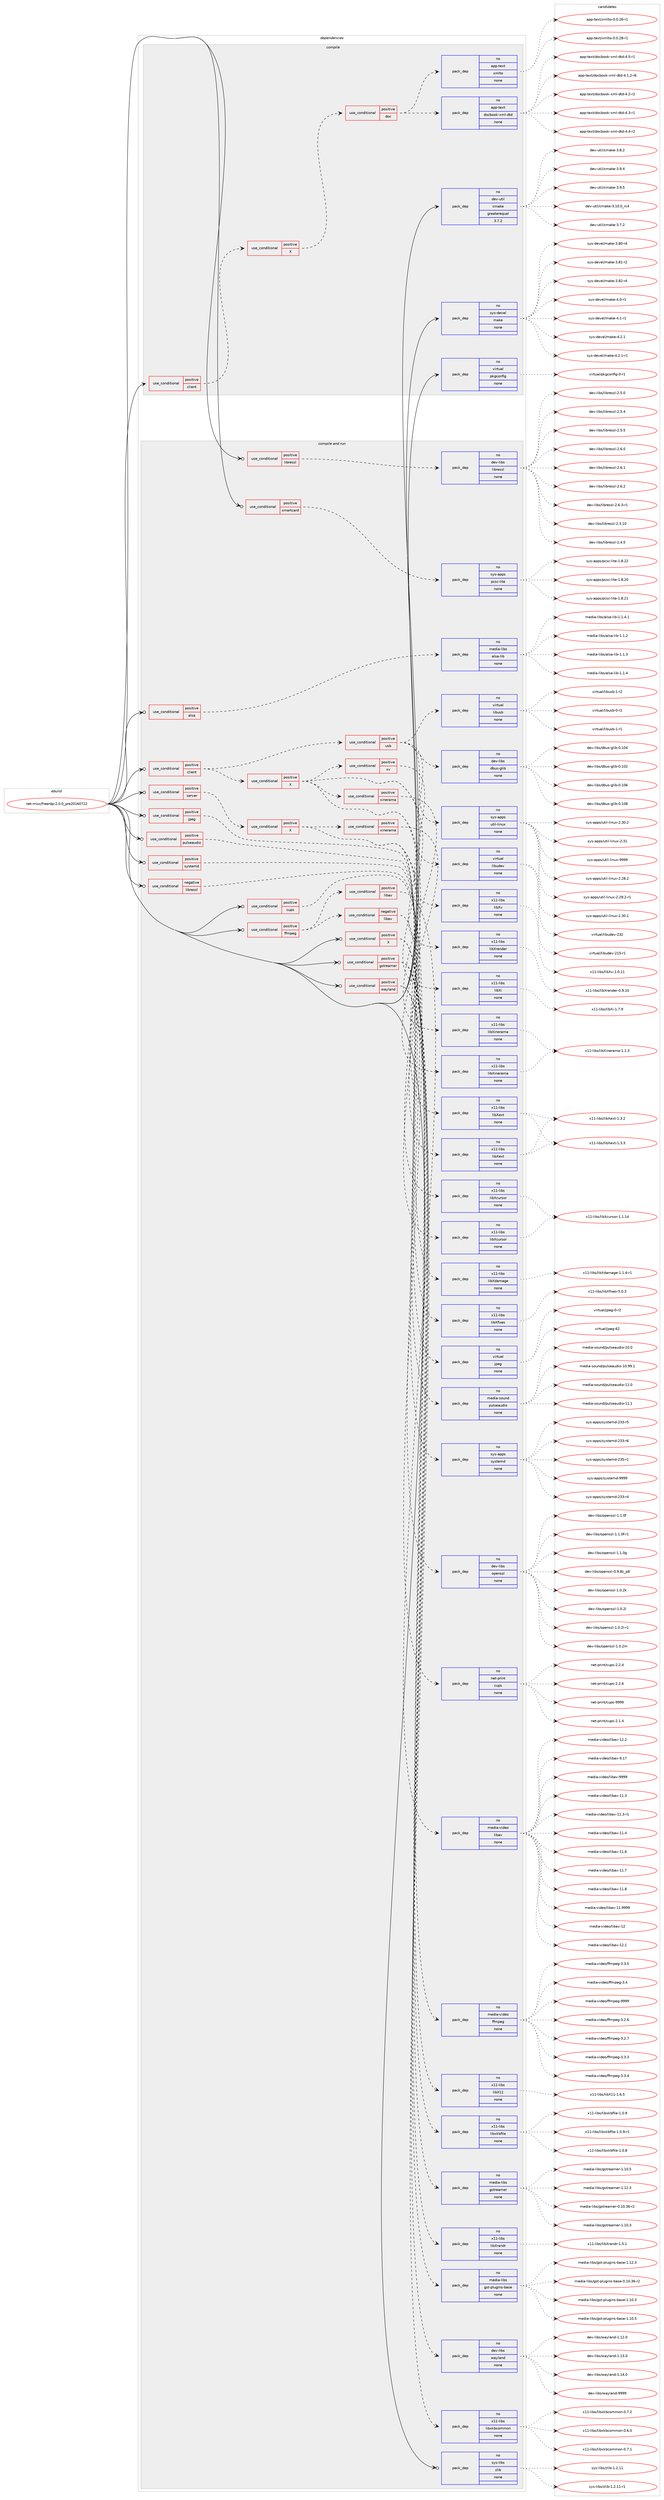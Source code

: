 digraph prolog {

# *************
# Graph options
# *************

newrank=true;
concentrate=true;
compound=true;
graph [rankdir=LR,fontname=Helvetica,fontsize=10,ranksep=1.5];#, ranksep=2.5, nodesep=0.2];
edge  [arrowhead=vee];
node  [fontname=Helvetica,fontsize=10];

# **********
# The ebuild
# **********

subgraph cluster_leftcol {
color=gray;
rank=same;
label=<<i>ebuild</i>>;
id [label="net-misc/freerdp-2.0.0_pre20160722", color=red, width=4, href="../net-misc/freerdp-2.0.0_pre20160722.svg"];
}

# ****************
# The dependencies
# ****************

subgraph cluster_midcol {
color=gray;
label=<<i>dependencies</i>>;
subgraph cluster_compile {
fillcolor="#eeeeee";
style=filled;
label=<<i>compile</i>>;
subgraph cond105372 {
dependency425301 [label=<<TABLE BORDER="0" CELLBORDER="1" CELLSPACING="0" CELLPADDING="4"><TR><TD ROWSPAN="3" CELLPADDING="10">use_conditional</TD></TR><TR><TD>positive</TD></TR><TR><TD>client</TD></TR></TABLE>>, shape=none, color=red];
subgraph cond105373 {
dependency425302 [label=<<TABLE BORDER="0" CELLBORDER="1" CELLSPACING="0" CELLPADDING="4"><TR><TD ROWSPAN="3" CELLPADDING="10">use_conditional</TD></TR><TR><TD>positive</TD></TR><TR><TD>X</TD></TR></TABLE>>, shape=none, color=red];
subgraph cond105374 {
dependency425303 [label=<<TABLE BORDER="0" CELLBORDER="1" CELLSPACING="0" CELLPADDING="4"><TR><TD ROWSPAN="3" CELLPADDING="10">use_conditional</TD></TR><TR><TD>positive</TD></TR><TR><TD>doc</TD></TR></TABLE>>, shape=none, color=red];
subgraph pack312736 {
dependency425304 [label=<<TABLE BORDER="0" CELLBORDER="1" CELLSPACING="0" CELLPADDING="4" WIDTH="220"><TR><TD ROWSPAN="6" CELLPADDING="30">pack_dep</TD></TR><TR><TD WIDTH="110">no</TD></TR><TR><TD>app-text</TD></TR><TR><TD>docbook-xml-dtd</TD></TR><TR><TD>none</TD></TR><TR><TD></TD></TR></TABLE>>, shape=none, color=blue];
}
dependency425303:e -> dependency425304:w [weight=20,style="dashed",arrowhead="vee"];
subgraph pack312737 {
dependency425305 [label=<<TABLE BORDER="0" CELLBORDER="1" CELLSPACING="0" CELLPADDING="4" WIDTH="220"><TR><TD ROWSPAN="6" CELLPADDING="30">pack_dep</TD></TR><TR><TD WIDTH="110">no</TD></TR><TR><TD>app-text</TD></TR><TR><TD>xmlto</TD></TR><TR><TD>none</TD></TR><TR><TD></TD></TR></TABLE>>, shape=none, color=blue];
}
dependency425303:e -> dependency425305:w [weight=20,style="dashed",arrowhead="vee"];
}
dependency425302:e -> dependency425303:w [weight=20,style="dashed",arrowhead="vee"];
}
dependency425301:e -> dependency425302:w [weight=20,style="dashed",arrowhead="vee"];
}
id:e -> dependency425301:w [weight=20,style="solid",arrowhead="vee"];
subgraph pack312738 {
dependency425306 [label=<<TABLE BORDER="0" CELLBORDER="1" CELLSPACING="0" CELLPADDING="4" WIDTH="220"><TR><TD ROWSPAN="6" CELLPADDING="30">pack_dep</TD></TR><TR><TD WIDTH="110">no</TD></TR><TR><TD>dev-util</TD></TR><TR><TD>cmake</TD></TR><TR><TD>greaterequal</TD></TR><TR><TD>3.7.2</TD></TR></TABLE>>, shape=none, color=blue];
}
id:e -> dependency425306:w [weight=20,style="solid",arrowhead="vee"];
subgraph pack312739 {
dependency425307 [label=<<TABLE BORDER="0" CELLBORDER="1" CELLSPACING="0" CELLPADDING="4" WIDTH="220"><TR><TD ROWSPAN="6" CELLPADDING="30">pack_dep</TD></TR><TR><TD WIDTH="110">no</TD></TR><TR><TD>sys-devel</TD></TR><TR><TD>make</TD></TR><TR><TD>none</TD></TR><TR><TD></TD></TR></TABLE>>, shape=none, color=blue];
}
id:e -> dependency425307:w [weight=20,style="solid",arrowhead="vee"];
subgraph pack312740 {
dependency425308 [label=<<TABLE BORDER="0" CELLBORDER="1" CELLSPACING="0" CELLPADDING="4" WIDTH="220"><TR><TD ROWSPAN="6" CELLPADDING="30">pack_dep</TD></TR><TR><TD WIDTH="110">no</TD></TR><TR><TD>virtual</TD></TR><TR><TD>pkgconfig</TD></TR><TR><TD>none</TD></TR><TR><TD></TD></TR></TABLE>>, shape=none, color=blue];
}
id:e -> dependency425308:w [weight=20,style="solid",arrowhead="vee"];
}
subgraph cluster_compileandrun {
fillcolor="#eeeeee";
style=filled;
label=<<i>compile and run</i>>;
subgraph cond105375 {
dependency425309 [label=<<TABLE BORDER="0" CELLBORDER="1" CELLSPACING="0" CELLPADDING="4"><TR><TD ROWSPAN="3" CELLPADDING="10">use_conditional</TD></TR><TR><TD>negative</TD></TR><TR><TD>libressl</TD></TR></TABLE>>, shape=none, color=red];
subgraph pack312741 {
dependency425310 [label=<<TABLE BORDER="0" CELLBORDER="1" CELLSPACING="0" CELLPADDING="4" WIDTH="220"><TR><TD ROWSPAN="6" CELLPADDING="30">pack_dep</TD></TR><TR><TD WIDTH="110">no</TD></TR><TR><TD>dev-libs</TD></TR><TR><TD>openssl</TD></TR><TR><TD>none</TD></TR><TR><TD></TD></TR></TABLE>>, shape=none, color=blue];
}
dependency425309:e -> dependency425310:w [weight=20,style="dashed",arrowhead="vee"];
}
id:e -> dependency425309:w [weight=20,style="solid",arrowhead="odotvee"];
subgraph cond105376 {
dependency425311 [label=<<TABLE BORDER="0" CELLBORDER="1" CELLSPACING="0" CELLPADDING="4"><TR><TD ROWSPAN="3" CELLPADDING="10">use_conditional</TD></TR><TR><TD>positive</TD></TR><TR><TD>X</TD></TR></TABLE>>, shape=none, color=red];
subgraph pack312742 {
dependency425312 [label=<<TABLE BORDER="0" CELLBORDER="1" CELLSPACING="0" CELLPADDING="4" WIDTH="220"><TR><TD ROWSPAN="6" CELLPADDING="30">pack_dep</TD></TR><TR><TD WIDTH="110">no</TD></TR><TR><TD>x11-libs</TD></TR><TR><TD>libX11</TD></TR><TR><TD>none</TD></TR><TR><TD></TD></TR></TABLE>>, shape=none, color=blue];
}
dependency425311:e -> dependency425312:w [weight=20,style="dashed",arrowhead="vee"];
subgraph pack312743 {
dependency425313 [label=<<TABLE BORDER="0" CELLBORDER="1" CELLSPACING="0" CELLPADDING="4" WIDTH="220"><TR><TD ROWSPAN="6" CELLPADDING="30">pack_dep</TD></TR><TR><TD WIDTH="110">no</TD></TR><TR><TD>x11-libs</TD></TR><TR><TD>libxkbfile</TD></TR><TR><TD>none</TD></TR><TR><TD></TD></TR></TABLE>>, shape=none, color=blue];
}
dependency425311:e -> dependency425313:w [weight=20,style="dashed",arrowhead="vee"];
}
id:e -> dependency425311:w [weight=20,style="solid",arrowhead="odotvee"];
subgraph cond105377 {
dependency425314 [label=<<TABLE BORDER="0" CELLBORDER="1" CELLSPACING="0" CELLPADDING="4"><TR><TD ROWSPAN="3" CELLPADDING="10">use_conditional</TD></TR><TR><TD>positive</TD></TR><TR><TD>alsa</TD></TR></TABLE>>, shape=none, color=red];
subgraph pack312744 {
dependency425315 [label=<<TABLE BORDER="0" CELLBORDER="1" CELLSPACING="0" CELLPADDING="4" WIDTH="220"><TR><TD ROWSPAN="6" CELLPADDING="30">pack_dep</TD></TR><TR><TD WIDTH="110">no</TD></TR><TR><TD>media-libs</TD></TR><TR><TD>alsa-lib</TD></TR><TR><TD>none</TD></TR><TR><TD></TD></TR></TABLE>>, shape=none, color=blue];
}
dependency425314:e -> dependency425315:w [weight=20,style="dashed",arrowhead="vee"];
}
id:e -> dependency425314:w [weight=20,style="solid",arrowhead="odotvee"];
subgraph cond105378 {
dependency425316 [label=<<TABLE BORDER="0" CELLBORDER="1" CELLSPACING="0" CELLPADDING="4"><TR><TD ROWSPAN="3" CELLPADDING="10">use_conditional</TD></TR><TR><TD>positive</TD></TR><TR><TD>client</TD></TR></TABLE>>, shape=none, color=red];
subgraph cond105379 {
dependency425317 [label=<<TABLE BORDER="0" CELLBORDER="1" CELLSPACING="0" CELLPADDING="4"><TR><TD ROWSPAN="3" CELLPADDING="10">use_conditional</TD></TR><TR><TD>positive</TD></TR><TR><TD>usb</TD></TR></TABLE>>, shape=none, color=red];
subgraph pack312745 {
dependency425318 [label=<<TABLE BORDER="0" CELLBORDER="1" CELLSPACING="0" CELLPADDING="4" WIDTH="220"><TR><TD ROWSPAN="6" CELLPADDING="30">pack_dep</TD></TR><TR><TD WIDTH="110">no</TD></TR><TR><TD>virtual</TD></TR><TR><TD>libudev</TD></TR><TR><TD>none</TD></TR><TR><TD></TD></TR></TABLE>>, shape=none, color=blue];
}
dependency425317:e -> dependency425318:w [weight=20,style="dashed",arrowhead="vee"];
subgraph pack312746 {
dependency425319 [label=<<TABLE BORDER="0" CELLBORDER="1" CELLSPACING="0" CELLPADDING="4" WIDTH="220"><TR><TD ROWSPAN="6" CELLPADDING="30">pack_dep</TD></TR><TR><TD WIDTH="110">no</TD></TR><TR><TD>sys-apps</TD></TR><TR><TD>util-linux</TD></TR><TR><TD>none</TD></TR><TR><TD></TD></TR></TABLE>>, shape=none, color=blue];
}
dependency425317:e -> dependency425319:w [weight=20,style="dashed",arrowhead="vee"];
subgraph pack312747 {
dependency425320 [label=<<TABLE BORDER="0" CELLBORDER="1" CELLSPACING="0" CELLPADDING="4" WIDTH="220"><TR><TD ROWSPAN="6" CELLPADDING="30">pack_dep</TD></TR><TR><TD WIDTH="110">no</TD></TR><TR><TD>dev-libs</TD></TR><TR><TD>dbus-glib</TD></TR><TR><TD>none</TD></TR><TR><TD></TD></TR></TABLE>>, shape=none, color=blue];
}
dependency425317:e -> dependency425320:w [weight=20,style="dashed",arrowhead="vee"];
subgraph pack312748 {
dependency425321 [label=<<TABLE BORDER="0" CELLBORDER="1" CELLSPACING="0" CELLPADDING="4" WIDTH="220"><TR><TD ROWSPAN="6" CELLPADDING="30">pack_dep</TD></TR><TR><TD WIDTH="110">no</TD></TR><TR><TD>virtual</TD></TR><TR><TD>libusb</TD></TR><TR><TD>none</TD></TR><TR><TD></TD></TR></TABLE>>, shape=none, color=blue];
}
dependency425317:e -> dependency425321:w [weight=20,style="dashed",arrowhead="vee"];
}
dependency425316:e -> dependency425317:w [weight=20,style="dashed",arrowhead="vee"];
subgraph cond105380 {
dependency425322 [label=<<TABLE BORDER="0" CELLBORDER="1" CELLSPACING="0" CELLPADDING="4"><TR><TD ROWSPAN="3" CELLPADDING="10">use_conditional</TD></TR><TR><TD>positive</TD></TR><TR><TD>X</TD></TR></TABLE>>, shape=none, color=red];
subgraph pack312749 {
dependency425323 [label=<<TABLE BORDER="0" CELLBORDER="1" CELLSPACING="0" CELLPADDING="4" WIDTH="220"><TR><TD ROWSPAN="6" CELLPADDING="30">pack_dep</TD></TR><TR><TD WIDTH="110">no</TD></TR><TR><TD>x11-libs</TD></TR><TR><TD>libXcursor</TD></TR><TR><TD>none</TD></TR><TR><TD></TD></TR></TABLE>>, shape=none, color=blue];
}
dependency425322:e -> dependency425323:w [weight=20,style="dashed",arrowhead="vee"];
subgraph pack312750 {
dependency425324 [label=<<TABLE BORDER="0" CELLBORDER="1" CELLSPACING="0" CELLPADDING="4" WIDTH="220"><TR><TD ROWSPAN="6" CELLPADDING="30">pack_dep</TD></TR><TR><TD WIDTH="110">no</TD></TR><TR><TD>x11-libs</TD></TR><TR><TD>libXext</TD></TR><TR><TD>none</TD></TR><TR><TD></TD></TR></TABLE>>, shape=none, color=blue];
}
dependency425322:e -> dependency425324:w [weight=20,style="dashed",arrowhead="vee"];
subgraph pack312751 {
dependency425325 [label=<<TABLE BORDER="0" CELLBORDER="1" CELLSPACING="0" CELLPADDING="4" WIDTH="220"><TR><TD ROWSPAN="6" CELLPADDING="30">pack_dep</TD></TR><TR><TD WIDTH="110">no</TD></TR><TR><TD>x11-libs</TD></TR><TR><TD>libXi</TD></TR><TR><TD>none</TD></TR><TR><TD></TD></TR></TABLE>>, shape=none, color=blue];
}
dependency425322:e -> dependency425325:w [weight=20,style="dashed",arrowhead="vee"];
subgraph pack312752 {
dependency425326 [label=<<TABLE BORDER="0" CELLBORDER="1" CELLSPACING="0" CELLPADDING="4" WIDTH="220"><TR><TD ROWSPAN="6" CELLPADDING="30">pack_dep</TD></TR><TR><TD WIDTH="110">no</TD></TR><TR><TD>x11-libs</TD></TR><TR><TD>libXrender</TD></TR><TR><TD>none</TD></TR><TR><TD></TD></TR></TABLE>>, shape=none, color=blue];
}
dependency425322:e -> dependency425326:w [weight=20,style="dashed",arrowhead="vee"];
subgraph cond105381 {
dependency425327 [label=<<TABLE BORDER="0" CELLBORDER="1" CELLSPACING="0" CELLPADDING="4"><TR><TD ROWSPAN="3" CELLPADDING="10">use_conditional</TD></TR><TR><TD>positive</TD></TR><TR><TD>xinerama</TD></TR></TABLE>>, shape=none, color=red];
subgraph pack312753 {
dependency425328 [label=<<TABLE BORDER="0" CELLBORDER="1" CELLSPACING="0" CELLPADDING="4" WIDTH="220"><TR><TD ROWSPAN="6" CELLPADDING="30">pack_dep</TD></TR><TR><TD WIDTH="110">no</TD></TR><TR><TD>x11-libs</TD></TR><TR><TD>libXinerama</TD></TR><TR><TD>none</TD></TR><TR><TD></TD></TR></TABLE>>, shape=none, color=blue];
}
dependency425327:e -> dependency425328:w [weight=20,style="dashed",arrowhead="vee"];
}
dependency425322:e -> dependency425327:w [weight=20,style="dashed",arrowhead="vee"];
subgraph cond105382 {
dependency425329 [label=<<TABLE BORDER="0" CELLBORDER="1" CELLSPACING="0" CELLPADDING="4"><TR><TD ROWSPAN="3" CELLPADDING="10">use_conditional</TD></TR><TR><TD>positive</TD></TR><TR><TD>xv</TD></TR></TABLE>>, shape=none, color=red];
subgraph pack312754 {
dependency425330 [label=<<TABLE BORDER="0" CELLBORDER="1" CELLSPACING="0" CELLPADDING="4" WIDTH="220"><TR><TD ROWSPAN="6" CELLPADDING="30">pack_dep</TD></TR><TR><TD WIDTH="110">no</TD></TR><TR><TD>x11-libs</TD></TR><TR><TD>libXv</TD></TR><TR><TD>none</TD></TR><TR><TD></TD></TR></TABLE>>, shape=none, color=blue];
}
dependency425329:e -> dependency425330:w [weight=20,style="dashed",arrowhead="vee"];
}
dependency425322:e -> dependency425329:w [weight=20,style="dashed",arrowhead="vee"];
}
dependency425316:e -> dependency425322:w [weight=20,style="dashed",arrowhead="vee"];
}
id:e -> dependency425316:w [weight=20,style="solid",arrowhead="odotvee"];
subgraph cond105383 {
dependency425331 [label=<<TABLE BORDER="0" CELLBORDER="1" CELLSPACING="0" CELLPADDING="4"><TR><TD ROWSPAN="3" CELLPADDING="10">use_conditional</TD></TR><TR><TD>positive</TD></TR><TR><TD>cups</TD></TR></TABLE>>, shape=none, color=red];
subgraph pack312755 {
dependency425332 [label=<<TABLE BORDER="0" CELLBORDER="1" CELLSPACING="0" CELLPADDING="4" WIDTH="220"><TR><TD ROWSPAN="6" CELLPADDING="30">pack_dep</TD></TR><TR><TD WIDTH="110">no</TD></TR><TR><TD>net-print</TD></TR><TR><TD>cups</TD></TR><TR><TD>none</TD></TR><TR><TD></TD></TR></TABLE>>, shape=none, color=blue];
}
dependency425331:e -> dependency425332:w [weight=20,style="dashed",arrowhead="vee"];
}
id:e -> dependency425331:w [weight=20,style="solid",arrowhead="odotvee"];
subgraph cond105384 {
dependency425333 [label=<<TABLE BORDER="0" CELLBORDER="1" CELLSPACING="0" CELLPADDING="4"><TR><TD ROWSPAN="3" CELLPADDING="10">use_conditional</TD></TR><TR><TD>positive</TD></TR><TR><TD>ffmpeg</TD></TR></TABLE>>, shape=none, color=red];
subgraph cond105385 {
dependency425334 [label=<<TABLE BORDER="0" CELLBORDER="1" CELLSPACING="0" CELLPADDING="4"><TR><TD ROWSPAN="3" CELLPADDING="10">use_conditional</TD></TR><TR><TD>positive</TD></TR><TR><TD>libav</TD></TR></TABLE>>, shape=none, color=red];
subgraph pack312756 {
dependency425335 [label=<<TABLE BORDER="0" CELLBORDER="1" CELLSPACING="0" CELLPADDING="4" WIDTH="220"><TR><TD ROWSPAN="6" CELLPADDING="30">pack_dep</TD></TR><TR><TD WIDTH="110">no</TD></TR><TR><TD>media-video</TD></TR><TR><TD>libav</TD></TR><TR><TD>none</TD></TR><TR><TD></TD></TR></TABLE>>, shape=none, color=blue];
}
dependency425334:e -> dependency425335:w [weight=20,style="dashed",arrowhead="vee"];
}
dependency425333:e -> dependency425334:w [weight=20,style="dashed",arrowhead="vee"];
subgraph cond105386 {
dependency425336 [label=<<TABLE BORDER="0" CELLBORDER="1" CELLSPACING="0" CELLPADDING="4"><TR><TD ROWSPAN="3" CELLPADDING="10">use_conditional</TD></TR><TR><TD>negative</TD></TR><TR><TD>libav</TD></TR></TABLE>>, shape=none, color=red];
subgraph pack312757 {
dependency425337 [label=<<TABLE BORDER="0" CELLBORDER="1" CELLSPACING="0" CELLPADDING="4" WIDTH="220"><TR><TD ROWSPAN="6" CELLPADDING="30">pack_dep</TD></TR><TR><TD WIDTH="110">no</TD></TR><TR><TD>media-video</TD></TR><TR><TD>ffmpeg</TD></TR><TR><TD>none</TD></TR><TR><TD></TD></TR></TABLE>>, shape=none, color=blue];
}
dependency425336:e -> dependency425337:w [weight=20,style="dashed",arrowhead="vee"];
}
dependency425333:e -> dependency425336:w [weight=20,style="dashed",arrowhead="vee"];
}
id:e -> dependency425333:w [weight=20,style="solid",arrowhead="odotvee"];
subgraph cond105387 {
dependency425338 [label=<<TABLE BORDER="0" CELLBORDER="1" CELLSPACING="0" CELLPADDING="4"><TR><TD ROWSPAN="3" CELLPADDING="10">use_conditional</TD></TR><TR><TD>positive</TD></TR><TR><TD>gstreamer</TD></TR></TABLE>>, shape=none, color=red];
subgraph pack312758 {
dependency425339 [label=<<TABLE BORDER="0" CELLBORDER="1" CELLSPACING="0" CELLPADDING="4" WIDTH="220"><TR><TD ROWSPAN="6" CELLPADDING="30">pack_dep</TD></TR><TR><TD WIDTH="110">no</TD></TR><TR><TD>media-libs</TD></TR><TR><TD>gstreamer</TD></TR><TR><TD>none</TD></TR><TR><TD></TD></TR></TABLE>>, shape=none, color=blue];
}
dependency425338:e -> dependency425339:w [weight=20,style="dashed",arrowhead="vee"];
subgraph pack312759 {
dependency425340 [label=<<TABLE BORDER="0" CELLBORDER="1" CELLSPACING="0" CELLPADDING="4" WIDTH="220"><TR><TD ROWSPAN="6" CELLPADDING="30">pack_dep</TD></TR><TR><TD WIDTH="110">no</TD></TR><TR><TD>media-libs</TD></TR><TR><TD>gst-plugins-base</TD></TR><TR><TD>none</TD></TR><TR><TD></TD></TR></TABLE>>, shape=none, color=blue];
}
dependency425338:e -> dependency425340:w [weight=20,style="dashed",arrowhead="vee"];
subgraph pack312760 {
dependency425341 [label=<<TABLE BORDER="0" CELLBORDER="1" CELLSPACING="0" CELLPADDING="4" WIDTH="220"><TR><TD ROWSPAN="6" CELLPADDING="30">pack_dep</TD></TR><TR><TD WIDTH="110">no</TD></TR><TR><TD>x11-libs</TD></TR><TR><TD>libXrandr</TD></TR><TR><TD>none</TD></TR><TR><TD></TD></TR></TABLE>>, shape=none, color=blue];
}
dependency425338:e -> dependency425341:w [weight=20,style="dashed",arrowhead="vee"];
}
id:e -> dependency425338:w [weight=20,style="solid",arrowhead="odotvee"];
subgraph cond105388 {
dependency425342 [label=<<TABLE BORDER="0" CELLBORDER="1" CELLSPACING="0" CELLPADDING="4"><TR><TD ROWSPAN="3" CELLPADDING="10">use_conditional</TD></TR><TR><TD>positive</TD></TR><TR><TD>jpeg</TD></TR></TABLE>>, shape=none, color=red];
subgraph pack312761 {
dependency425343 [label=<<TABLE BORDER="0" CELLBORDER="1" CELLSPACING="0" CELLPADDING="4" WIDTH="220"><TR><TD ROWSPAN="6" CELLPADDING="30">pack_dep</TD></TR><TR><TD WIDTH="110">no</TD></TR><TR><TD>virtual</TD></TR><TR><TD>jpeg</TD></TR><TR><TD>none</TD></TR><TR><TD></TD></TR></TABLE>>, shape=none, color=blue];
}
dependency425342:e -> dependency425343:w [weight=20,style="dashed",arrowhead="vee"];
}
id:e -> dependency425342:w [weight=20,style="solid",arrowhead="odotvee"];
subgraph cond105389 {
dependency425344 [label=<<TABLE BORDER="0" CELLBORDER="1" CELLSPACING="0" CELLPADDING="4"><TR><TD ROWSPAN="3" CELLPADDING="10">use_conditional</TD></TR><TR><TD>positive</TD></TR><TR><TD>libressl</TD></TR></TABLE>>, shape=none, color=red];
subgraph pack312762 {
dependency425345 [label=<<TABLE BORDER="0" CELLBORDER="1" CELLSPACING="0" CELLPADDING="4" WIDTH="220"><TR><TD ROWSPAN="6" CELLPADDING="30">pack_dep</TD></TR><TR><TD WIDTH="110">no</TD></TR><TR><TD>dev-libs</TD></TR><TR><TD>libressl</TD></TR><TR><TD>none</TD></TR><TR><TD></TD></TR></TABLE>>, shape=none, color=blue];
}
dependency425344:e -> dependency425345:w [weight=20,style="dashed",arrowhead="vee"];
}
id:e -> dependency425344:w [weight=20,style="solid",arrowhead="odotvee"];
subgraph cond105390 {
dependency425346 [label=<<TABLE BORDER="0" CELLBORDER="1" CELLSPACING="0" CELLPADDING="4"><TR><TD ROWSPAN="3" CELLPADDING="10">use_conditional</TD></TR><TR><TD>positive</TD></TR><TR><TD>pulseaudio</TD></TR></TABLE>>, shape=none, color=red];
subgraph pack312763 {
dependency425347 [label=<<TABLE BORDER="0" CELLBORDER="1" CELLSPACING="0" CELLPADDING="4" WIDTH="220"><TR><TD ROWSPAN="6" CELLPADDING="30">pack_dep</TD></TR><TR><TD WIDTH="110">no</TD></TR><TR><TD>media-sound</TD></TR><TR><TD>pulseaudio</TD></TR><TR><TD>none</TD></TR><TR><TD></TD></TR></TABLE>>, shape=none, color=blue];
}
dependency425346:e -> dependency425347:w [weight=20,style="dashed",arrowhead="vee"];
}
id:e -> dependency425346:w [weight=20,style="solid",arrowhead="odotvee"];
subgraph cond105391 {
dependency425348 [label=<<TABLE BORDER="0" CELLBORDER="1" CELLSPACING="0" CELLPADDING="4"><TR><TD ROWSPAN="3" CELLPADDING="10">use_conditional</TD></TR><TR><TD>positive</TD></TR><TR><TD>server</TD></TR></TABLE>>, shape=none, color=red];
subgraph cond105392 {
dependency425349 [label=<<TABLE BORDER="0" CELLBORDER="1" CELLSPACING="0" CELLPADDING="4"><TR><TD ROWSPAN="3" CELLPADDING="10">use_conditional</TD></TR><TR><TD>positive</TD></TR><TR><TD>X</TD></TR></TABLE>>, shape=none, color=red];
subgraph pack312764 {
dependency425350 [label=<<TABLE BORDER="0" CELLBORDER="1" CELLSPACING="0" CELLPADDING="4" WIDTH="220"><TR><TD ROWSPAN="6" CELLPADDING="30">pack_dep</TD></TR><TR><TD WIDTH="110">no</TD></TR><TR><TD>x11-libs</TD></TR><TR><TD>libXcursor</TD></TR><TR><TD>none</TD></TR><TR><TD></TD></TR></TABLE>>, shape=none, color=blue];
}
dependency425349:e -> dependency425350:w [weight=20,style="dashed",arrowhead="vee"];
subgraph pack312765 {
dependency425351 [label=<<TABLE BORDER="0" CELLBORDER="1" CELLSPACING="0" CELLPADDING="4" WIDTH="220"><TR><TD ROWSPAN="6" CELLPADDING="30">pack_dep</TD></TR><TR><TD WIDTH="110">no</TD></TR><TR><TD>x11-libs</TD></TR><TR><TD>libXdamage</TD></TR><TR><TD>none</TD></TR><TR><TD></TD></TR></TABLE>>, shape=none, color=blue];
}
dependency425349:e -> dependency425351:w [weight=20,style="dashed",arrowhead="vee"];
subgraph pack312766 {
dependency425352 [label=<<TABLE BORDER="0" CELLBORDER="1" CELLSPACING="0" CELLPADDING="4" WIDTH="220"><TR><TD ROWSPAN="6" CELLPADDING="30">pack_dep</TD></TR><TR><TD WIDTH="110">no</TD></TR><TR><TD>x11-libs</TD></TR><TR><TD>libXext</TD></TR><TR><TD>none</TD></TR><TR><TD></TD></TR></TABLE>>, shape=none, color=blue];
}
dependency425349:e -> dependency425352:w [weight=20,style="dashed",arrowhead="vee"];
subgraph pack312767 {
dependency425353 [label=<<TABLE BORDER="0" CELLBORDER="1" CELLSPACING="0" CELLPADDING="4" WIDTH="220"><TR><TD ROWSPAN="6" CELLPADDING="30">pack_dep</TD></TR><TR><TD WIDTH="110">no</TD></TR><TR><TD>x11-libs</TD></TR><TR><TD>libXfixes</TD></TR><TR><TD>none</TD></TR><TR><TD></TD></TR></TABLE>>, shape=none, color=blue];
}
dependency425349:e -> dependency425353:w [weight=20,style="dashed",arrowhead="vee"];
subgraph cond105393 {
dependency425354 [label=<<TABLE BORDER="0" CELLBORDER="1" CELLSPACING="0" CELLPADDING="4"><TR><TD ROWSPAN="3" CELLPADDING="10">use_conditional</TD></TR><TR><TD>positive</TD></TR><TR><TD>xinerama</TD></TR></TABLE>>, shape=none, color=red];
subgraph pack312768 {
dependency425355 [label=<<TABLE BORDER="0" CELLBORDER="1" CELLSPACING="0" CELLPADDING="4" WIDTH="220"><TR><TD ROWSPAN="6" CELLPADDING="30">pack_dep</TD></TR><TR><TD WIDTH="110">no</TD></TR><TR><TD>x11-libs</TD></TR><TR><TD>libXinerama</TD></TR><TR><TD>none</TD></TR><TR><TD></TD></TR></TABLE>>, shape=none, color=blue];
}
dependency425354:e -> dependency425355:w [weight=20,style="dashed",arrowhead="vee"];
}
dependency425349:e -> dependency425354:w [weight=20,style="dashed",arrowhead="vee"];
}
dependency425348:e -> dependency425349:w [weight=20,style="dashed",arrowhead="vee"];
}
id:e -> dependency425348:w [weight=20,style="solid",arrowhead="odotvee"];
subgraph cond105394 {
dependency425356 [label=<<TABLE BORDER="0" CELLBORDER="1" CELLSPACING="0" CELLPADDING="4"><TR><TD ROWSPAN="3" CELLPADDING="10">use_conditional</TD></TR><TR><TD>positive</TD></TR><TR><TD>smartcard</TD></TR></TABLE>>, shape=none, color=red];
subgraph pack312769 {
dependency425357 [label=<<TABLE BORDER="0" CELLBORDER="1" CELLSPACING="0" CELLPADDING="4" WIDTH="220"><TR><TD ROWSPAN="6" CELLPADDING="30">pack_dep</TD></TR><TR><TD WIDTH="110">no</TD></TR><TR><TD>sys-apps</TD></TR><TR><TD>pcsc-lite</TD></TR><TR><TD>none</TD></TR><TR><TD></TD></TR></TABLE>>, shape=none, color=blue];
}
dependency425356:e -> dependency425357:w [weight=20,style="dashed",arrowhead="vee"];
}
id:e -> dependency425356:w [weight=20,style="solid",arrowhead="odotvee"];
subgraph cond105395 {
dependency425358 [label=<<TABLE BORDER="0" CELLBORDER="1" CELLSPACING="0" CELLPADDING="4"><TR><TD ROWSPAN="3" CELLPADDING="10">use_conditional</TD></TR><TR><TD>positive</TD></TR><TR><TD>systemd</TD></TR></TABLE>>, shape=none, color=red];
subgraph pack312770 {
dependency425359 [label=<<TABLE BORDER="0" CELLBORDER="1" CELLSPACING="0" CELLPADDING="4" WIDTH="220"><TR><TD ROWSPAN="6" CELLPADDING="30">pack_dep</TD></TR><TR><TD WIDTH="110">no</TD></TR><TR><TD>sys-apps</TD></TR><TR><TD>systemd</TD></TR><TR><TD>none</TD></TR><TR><TD></TD></TR></TABLE>>, shape=none, color=blue];
}
dependency425358:e -> dependency425359:w [weight=20,style="dashed",arrowhead="vee"];
}
id:e -> dependency425358:w [weight=20,style="solid",arrowhead="odotvee"];
subgraph cond105396 {
dependency425360 [label=<<TABLE BORDER="0" CELLBORDER="1" CELLSPACING="0" CELLPADDING="4"><TR><TD ROWSPAN="3" CELLPADDING="10">use_conditional</TD></TR><TR><TD>positive</TD></TR><TR><TD>wayland</TD></TR></TABLE>>, shape=none, color=red];
subgraph pack312771 {
dependency425361 [label=<<TABLE BORDER="0" CELLBORDER="1" CELLSPACING="0" CELLPADDING="4" WIDTH="220"><TR><TD ROWSPAN="6" CELLPADDING="30">pack_dep</TD></TR><TR><TD WIDTH="110">no</TD></TR><TR><TD>dev-libs</TD></TR><TR><TD>wayland</TD></TR><TR><TD>none</TD></TR><TR><TD></TD></TR></TABLE>>, shape=none, color=blue];
}
dependency425360:e -> dependency425361:w [weight=20,style="dashed",arrowhead="vee"];
subgraph pack312772 {
dependency425362 [label=<<TABLE BORDER="0" CELLBORDER="1" CELLSPACING="0" CELLPADDING="4" WIDTH="220"><TR><TD ROWSPAN="6" CELLPADDING="30">pack_dep</TD></TR><TR><TD WIDTH="110">no</TD></TR><TR><TD>x11-libs</TD></TR><TR><TD>libxkbcommon</TD></TR><TR><TD>none</TD></TR><TR><TD></TD></TR></TABLE>>, shape=none, color=blue];
}
dependency425360:e -> dependency425362:w [weight=20,style="dashed",arrowhead="vee"];
}
id:e -> dependency425360:w [weight=20,style="solid",arrowhead="odotvee"];
subgraph pack312773 {
dependency425363 [label=<<TABLE BORDER="0" CELLBORDER="1" CELLSPACING="0" CELLPADDING="4" WIDTH="220"><TR><TD ROWSPAN="6" CELLPADDING="30">pack_dep</TD></TR><TR><TD WIDTH="110">no</TD></TR><TR><TD>sys-libs</TD></TR><TR><TD>zlib</TD></TR><TR><TD>none</TD></TR><TR><TD></TD></TR></TABLE>>, shape=none, color=blue];
}
id:e -> dependency425363:w [weight=20,style="solid",arrowhead="odotvee"];
}
subgraph cluster_run {
fillcolor="#eeeeee";
style=filled;
label=<<i>run</i>>;
}
}

# **************
# The candidates
# **************

subgraph cluster_choices {
rank=same;
color=gray;
label=<<i>candidates</i>>;

subgraph choice312736 {
color=black;
nodesep=1;
choice971121124511610112011647100111999811111110745120109108451001161004552464946504511454 [label="app-text/docbook-xml-dtd-4.1.2-r6", color=red, width=4,href="../app-text/docbook-xml-dtd-4.1.2-r6.svg"];
choice97112112451161011201164710011199981111111074512010910845100116100455246504511450 [label="app-text/docbook-xml-dtd-4.2-r2", color=red, width=4,href="../app-text/docbook-xml-dtd-4.2-r2.svg"];
choice97112112451161011201164710011199981111111074512010910845100116100455246514511449 [label="app-text/docbook-xml-dtd-4.3-r1", color=red, width=4,href="../app-text/docbook-xml-dtd-4.3-r1.svg"];
choice97112112451161011201164710011199981111111074512010910845100116100455246524511450 [label="app-text/docbook-xml-dtd-4.4-r2", color=red, width=4,href="../app-text/docbook-xml-dtd-4.4-r2.svg"];
choice97112112451161011201164710011199981111111074512010910845100116100455246534511449 [label="app-text/docbook-xml-dtd-4.5-r1", color=red, width=4,href="../app-text/docbook-xml-dtd-4.5-r1.svg"];
dependency425304:e -> choice971121124511610112011647100111999811111110745120109108451001161004552464946504511454:w [style=dotted,weight="100"];
dependency425304:e -> choice97112112451161011201164710011199981111111074512010910845100116100455246504511450:w [style=dotted,weight="100"];
dependency425304:e -> choice97112112451161011201164710011199981111111074512010910845100116100455246514511449:w [style=dotted,weight="100"];
dependency425304:e -> choice97112112451161011201164710011199981111111074512010910845100116100455246524511450:w [style=dotted,weight="100"];
dependency425304:e -> choice97112112451161011201164710011199981111111074512010910845100116100455246534511449:w [style=dotted,weight="100"];
}
subgraph choice312737 {
color=black;
nodesep=1;
choice971121124511610112011647120109108116111454846484650544511449 [label="app-text/xmlto-0.0.26-r1", color=red, width=4,href="../app-text/xmlto-0.0.26-r1.svg"];
choice971121124511610112011647120109108116111454846484650564511449 [label="app-text/xmlto-0.0.28-r1", color=red, width=4,href="../app-text/xmlto-0.0.28-r1.svg"];
dependency425305:e -> choice971121124511610112011647120109108116111454846484650544511449:w [style=dotted,weight="100"];
dependency425305:e -> choice971121124511610112011647120109108116111454846484650564511449:w [style=dotted,weight="100"];
}
subgraph choice312738 {
color=black;
nodesep=1;
choice1001011184511711610510847991099710710145514649484648951149952 [label="dev-util/cmake-3.10.0_rc4", color=red, width=4,href="../dev-util/cmake-3.10.0_rc4.svg"];
choice10010111845117116105108479910997107101455146554650 [label="dev-util/cmake-3.7.2", color=red, width=4,href="../dev-util/cmake-3.7.2.svg"];
choice10010111845117116105108479910997107101455146564650 [label="dev-util/cmake-3.8.2", color=red, width=4,href="../dev-util/cmake-3.8.2.svg"];
choice10010111845117116105108479910997107101455146574652 [label="dev-util/cmake-3.9.4", color=red, width=4,href="../dev-util/cmake-3.9.4.svg"];
choice10010111845117116105108479910997107101455146574653 [label="dev-util/cmake-3.9.5", color=red, width=4,href="../dev-util/cmake-3.9.5.svg"];
dependency425306:e -> choice1001011184511711610510847991099710710145514649484648951149952:w [style=dotted,weight="100"];
dependency425306:e -> choice10010111845117116105108479910997107101455146554650:w [style=dotted,weight="100"];
dependency425306:e -> choice10010111845117116105108479910997107101455146564650:w [style=dotted,weight="100"];
dependency425306:e -> choice10010111845117116105108479910997107101455146574652:w [style=dotted,weight="100"];
dependency425306:e -> choice10010111845117116105108479910997107101455146574653:w [style=dotted,weight="100"];
}
subgraph choice312739 {
color=black;
nodesep=1;
choice11512111545100101118101108471099710710145514656484511452 [label="sys-devel/make-3.80-r4", color=red, width=4,href="../sys-devel/make-3.80-r4.svg"];
choice11512111545100101118101108471099710710145514656494511450 [label="sys-devel/make-3.81-r2", color=red, width=4,href="../sys-devel/make-3.81-r2.svg"];
choice11512111545100101118101108471099710710145514656504511452 [label="sys-devel/make-3.82-r4", color=red, width=4,href="../sys-devel/make-3.82-r4.svg"];
choice115121115451001011181011084710997107101455246484511449 [label="sys-devel/make-4.0-r1", color=red, width=4,href="../sys-devel/make-4.0-r1.svg"];
choice115121115451001011181011084710997107101455246494511449 [label="sys-devel/make-4.1-r1", color=red, width=4,href="../sys-devel/make-4.1-r1.svg"];
choice115121115451001011181011084710997107101455246504649 [label="sys-devel/make-4.2.1", color=red, width=4,href="../sys-devel/make-4.2.1.svg"];
choice1151211154510010111810110847109971071014552465046494511449 [label="sys-devel/make-4.2.1-r1", color=red, width=4,href="../sys-devel/make-4.2.1-r1.svg"];
dependency425307:e -> choice11512111545100101118101108471099710710145514656484511452:w [style=dotted,weight="100"];
dependency425307:e -> choice11512111545100101118101108471099710710145514656494511450:w [style=dotted,weight="100"];
dependency425307:e -> choice11512111545100101118101108471099710710145514656504511452:w [style=dotted,weight="100"];
dependency425307:e -> choice115121115451001011181011084710997107101455246484511449:w [style=dotted,weight="100"];
dependency425307:e -> choice115121115451001011181011084710997107101455246494511449:w [style=dotted,weight="100"];
dependency425307:e -> choice115121115451001011181011084710997107101455246504649:w [style=dotted,weight="100"];
dependency425307:e -> choice1151211154510010111810110847109971071014552465046494511449:w [style=dotted,weight="100"];
}
subgraph choice312740 {
color=black;
nodesep=1;
choice11810511411611797108471121071039911111010210510345484511449 [label="virtual/pkgconfig-0-r1", color=red, width=4,href="../virtual/pkgconfig-0-r1.svg"];
dependency425308:e -> choice11810511411611797108471121071039911111010210510345484511449:w [style=dotted,weight="100"];
}
subgraph choice312741 {
color=black;
nodesep=1;
choice1001011184510810598115471111121011101151151084548465746561229511256 [label="dev-libs/openssl-0.9.8z_p8", color=red, width=4,href="../dev-libs/openssl-0.9.8z_p8.svg"];
choice100101118451081059811547111112101110115115108454946484650107 [label="dev-libs/openssl-1.0.2k", color=red, width=4,href="../dev-libs/openssl-1.0.2k.svg"];
choice100101118451081059811547111112101110115115108454946484650108 [label="dev-libs/openssl-1.0.2l", color=red, width=4,href="../dev-libs/openssl-1.0.2l.svg"];
choice1001011184510810598115471111121011101151151084549464846501084511449 [label="dev-libs/openssl-1.0.2l-r1", color=red, width=4,href="../dev-libs/openssl-1.0.2l-r1.svg"];
choice100101118451081059811547111112101110115115108454946484650109 [label="dev-libs/openssl-1.0.2m", color=red, width=4,href="../dev-libs/openssl-1.0.2m.svg"];
choice100101118451081059811547111112101110115115108454946494648102 [label="dev-libs/openssl-1.1.0f", color=red, width=4,href="../dev-libs/openssl-1.1.0f.svg"];
choice1001011184510810598115471111121011101151151084549464946481024511449 [label="dev-libs/openssl-1.1.0f-r1", color=red, width=4,href="../dev-libs/openssl-1.1.0f-r1.svg"];
choice100101118451081059811547111112101110115115108454946494648103 [label="dev-libs/openssl-1.1.0g", color=red, width=4,href="../dev-libs/openssl-1.1.0g.svg"];
dependency425310:e -> choice1001011184510810598115471111121011101151151084548465746561229511256:w [style=dotted,weight="100"];
dependency425310:e -> choice100101118451081059811547111112101110115115108454946484650107:w [style=dotted,weight="100"];
dependency425310:e -> choice100101118451081059811547111112101110115115108454946484650108:w [style=dotted,weight="100"];
dependency425310:e -> choice1001011184510810598115471111121011101151151084549464846501084511449:w [style=dotted,weight="100"];
dependency425310:e -> choice100101118451081059811547111112101110115115108454946484650109:w [style=dotted,weight="100"];
dependency425310:e -> choice100101118451081059811547111112101110115115108454946494648102:w [style=dotted,weight="100"];
dependency425310:e -> choice1001011184510810598115471111121011101151151084549464946481024511449:w [style=dotted,weight="100"];
dependency425310:e -> choice100101118451081059811547111112101110115115108454946494648103:w [style=dotted,weight="100"];
}
subgraph choice312742 {
color=black;
nodesep=1;
choice120494945108105981154710810598884949454946544653 [label="x11-libs/libX11-1.6.5", color=red, width=4,href="../x11-libs/libX11-1.6.5.svg"];
dependency425312:e -> choice120494945108105981154710810598884949454946544653:w [style=dotted,weight="100"];
}
subgraph choice312743 {
color=black;
nodesep=1;
choice12049494510810598115471081059812010798102105108101454946484656 [label="x11-libs/libxkbfile-1.0.8", color=red, width=4,href="../x11-libs/libxkbfile-1.0.8.svg"];
choice12049494510810598115471081059812010798102105108101454946484657 [label="x11-libs/libxkbfile-1.0.9", color=red, width=4,href="../x11-libs/libxkbfile-1.0.9.svg"];
choice120494945108105981154710810598120107981021051081014549464846574511449 [label="x11-libs/libxkbfile-1.0.9-r1", color=red, width=4,href="../x11-libs/libxkbfile-1.0.9-r1.svg"];
dependency425313:e -> choice12049494510810598115471081059812010798102105108101454946484656:w [style=dotted,weight="100"];
dependency425313:e -> choice12049494510810598115471081059812010798102105108101454946484657:w [style=dotted,weight="100"];
dependency425313:e -> choice120494945108105981154710810598120107981021051081014549464846574511449:w [style=dotted,weight="100"];
}
subgraph choice312744 {
color=black;
nodesep=1;
choice1091011001059745108105981154797108115974510810598454946494650 [label="media-libs/alsa-lib-1.1.2", color=red, width=4,href="../media-libs/alsa-lib-1.1.2.svg"];
choice1091011001059745108105981154797108115974510810598454946494651 [label="media-libs/alsa-lib-1.1.3", color=red, width=4,href="../media-libs/alsa-lib-1.1.3.svg"];
choice1091011001059745108105981154797108115974510810598454946494652 [label="media-libs/alsa-lib-1.1.4", color=red, width=4,href="../media-libs/alsa-lib-1.1.4.svg"];
choice10910110010597451081059811547971081159745108105984549464946524649 [label="media-libs/alsa-lib-1.1.4.1", color=red, width=4,href="../media-libs/alsa-lib-1.1.4.1.svg"];
dependency425315:e -> choice1091011001059745108105981154797108115974510810598454946494650:w [style=dotted,weight="100"];
dependency425315:e -> choice1091011001059745108105981154797108115974510810598454946494651:w [style=dotted,weight="100"];
dependency425315:e -> choice1091011001059745108105981154797108115974510810598454946494652:w [style=dotted,weight="100"];
dependency425315:e -> choice10910110010597451081059811547971081159745108105984549464946524649:w [style=dotted,weight="100"];
}
subgraph choice312745 {
color=black;
nodesep=1;
choice118105114116117971084710810598117100101118455049534511449 [label="virtual/libudev-215-r1", color=red, width=4,href="../virtual/libudev-215-r1.svg"];
choice11810511411611797108471081059811710010111845505150 [label="virtual/libudev-232", color=red, width=4,href="../virtual/libudev-232.svg"];
dependency425318:e -> choice118105114116117971084710810598117100101118455049534511449:w [style=dotted,weight="100"];
dependency425318:e -> choice11810511411611797108471081059811710010111845505150:w [style=dotted,weight="100"];
}
subgraph choice312746 {
color=black;
nodesep=1;
choice1151211154597112112115471171161051084510810511011712045504650564650 [label="sys-apps/util-linux-2.28.2", color=red, width=4,href="../sys-apps/util-linux-2.28.2.svg"];
choice11512111545971121121154711711610510845108105110117120455046505746504511449 [label="sys-apps/util-linux-2.29.2-r1", color=red, width=4,href="../sys-apps/util-linux-2.29.2-r1.svg"];
choice1151211154597112112115471171161051084510810511011712045504651484649 [label="sys-apps/util-linux-2.30.1", color=red, width=4,href="../sys-apps/util-linux-2.30.1.svg"];
choice1151211154597112112115471171161051084510810511011712045504651484650 [label="sys-apps/util-linux-2.30.2", color=red, width=4,href="../sys-apps/util-linux-2.30.2.svg"];
choice115121115459711211211547117116105108451081051101171204550465149 [label="sys-apps/util-linux-2.31", color=red, width=4,href="../sys-apps/util-linux-2.31.svg"];
choice115121115459711211211547117116105108451081051101171204557575757 [label="sys-apps/util-linux-9999", color=red, width=4,href="../sys-apps/util-linux-9999.svg"];
dependency425319:e -> choice1151211154597112112115471171161051084510810511011712045504650564650:w [style=dotted,weight="100"];
dependency425319:e -> choice11512111545971121121154711711610510845108105110117120455046505746504511449:w [style=dotted,weight="100"];
dependency425319:e -> choice1151211154597112112115471171161051084510810511011712045504651484649:w [style=dotted,weight="100"];
dependency425319:e -> choice1151211154597112112115471171161051084510810511011712045504651484650:w [style=dotted,weight="100"];
dependency425319:e -> choice115121115459711211211547117116105108451081051101171204550465149:w [style=dotted,weight="100"];
dependency425319:e -> choice115121115459711211211547117116105108451081051101171204557575757:w [style=dotted,weight="100"];
}
subgraph choice312747 {
color=black;
nodesep=1;
choice100101118451081059811547100981171154510310810598454846494850 [label="dev-libs/dbus-glib-0.102", color=red, width=4,href="../dev-libs/dbus-glib-0.102.svg"];
choice100101118451081059811547100981171154510310810598454846494852 [label="dev-libs/dbus-glib-0.104", color=red, width=4,href="../dev-libs/dbus-glib-0.104.svg"];
choice100101118451081059811547100981171154510310810598454846494854 [label="dev-libs/dbus-glib-0.106", color=red, width=4,href="../dev-libs/dbus-glib-0.106.svg"];
choice100101118451081059811547100981171154510310810598454846494856 [label="dev-libs/dbus-glib-0.108", color=red, width=4,href="../dev-libs/dbus-glib-0.108.svg"];
dependency425320:e -> choice100101118451081059811547100981171154510310810598454846494850:w [style=dotted,weight="100"];
dependency425320:e -> choice100101118451081059811547100981171154510310810598454846494852:w [style=dotted,weight="100"];
dependency425320:e -> choice100101118451081059811547100981171154510310810598454846494854:w [style=dotted,weight="100"];
dependency425320:e -> choice100101118451081059811547100981171154510310810598454846494856:w [style=dotted,weight="100"];
}
subgraph choice312748 {
color=black;
nodesep=1;
choice1181051141161179710847108105981171159845484511450 [label="virtual/libusb-0-r2", color=red, width=4,href="../virtual/libusb-0-r2.svg"];
choice1181051141161179710847108105981171159845494511449 [label="virtual/libusb-1-r1", color=red, width=4,href="../virtual/libusb-1-r1.svg"];
choice1181051141161179710847108105981171159845494511450 [label="virtual/libusb-1-r2", color=red, width=4,href="../virtual/libusb-1-r2.svg"];
dependency425321:e -> choice1181051141161179710847108105981171159845484511450:w [style=dotted,weight="100"];
dependency425321:e -> choice1181051141161179710847108105981171159845494511449:w [style=dotted,weight="100"];
dependency425321:e -> choice1181051141161179710847108105981171159845494511450:w [style=dotted,weight="100"];
}
subgraph choice312749 {
color=black;
nodesep=1;
choice120494945108105981154710810598889911711411511111445494649464952 [label="x11-libs/libXcursor-1.1.14", color=red, width=4,href="../x11-libs/libXcursor-1.1.14.svg"];
dependency425323:e -> choice120494945108105981154710810598889911711411511111445494649464952:w [style=dotted,weight="100"];
}
subgraph choice312750 {
color=black;
nodesep=1;
choice12049494510810598115471081059888101120116454946514650 [label="x11-libs/libXext-1.3.2", color=red, width=4,href="../x11-libs/libXext-1.3.2.svg"];
choice12049494510810598115471081059888101120116454946514651 [label="x11-libs/libXext-1.3.3", color=red, width=4,href="../x11-libs/libXext-1.3.3.svg"];
dependency425324:e -> choice12049494510810598115471081059888101120116454946514650:w [style=dotted,weight="100"];
dependency425324:e -> choice12049494510810598115471081059888101120116454946514651:w [style=dotted,weight="100"];
}
subgraph choice312751 {
color=black;
nodesep=1;
choice12049494510810598115471081059888105454946554657 [label="x11-libs/libXi-1.7.9", color=red, width=4,href="../x11-libs/libXi-1.7.9.svg"];
dependency425325:e -> choice12049494510810598115471081059888105454946554657:w [style=dotted,weight="100"];
}
subgraph choice312752 {
color=black;
nodesep=1;
choice1204949451081059811547108105988811410111010010111445484657464948 [label="x11-libs/libXrender-0.9.10", color=red, width=4,href="../x11-libs/libXrender-0.9.10.svg"];
dependency425326:e -> choice1204949451081059811547108105988811410111010010111445484657464948:w [style=dotted,weight="100"];
}
subgraph choice312753 {
color=black;
nodesep=1;
choice120494945108105981154710810598881051101011149710997454946494651 [label="x11-libs/libXinerama-1.1.3", color=red, width=4,href="../x11-libs/libXinerama-1.1.3.svg"];
dependency425328:e -> choice120494945108105981154710810598881051101011149710997454946494651:w [style=dotted,weight="100"];
}
subgraph choice312754 {
color=black;
nodesep=1;
choice1204949451081059811547108105988811845494648464949 [label="x11-libs/libXv-1.0.11", color=red, width=4,href="../x11-libs/libXv-1.0.11.svg"];
dependency425330:e -> choice1204949451081059811547108105988811845494648464949:w [style=dotted,weight="100"];
}
subgraph choice312755 {
color=black;
nodesep=1;
choice110101116451121141051101164799117112115455046494652 [label="net-print/cups-2.1.4", color=red, width=4,href="../net-print/cups-2.1.4.svg"];
choice110101116451121141051101164799117112115455046504652 [label="net-print/cups-2.2.4", color=red, width=4,href="../net-print/cups-2.2.4.svg"];
choice110101116451121141051101164799117112115455046504654 [label="net-print/cups-2.2.6", color=red, width=4,href="../net-print/cups-2.2.6.svg"];
choice1101011164511211410511011647991171121154557575757 [label="net-print/cups-9999", color=red, width=4,href="../net-print/cups-9999.svg"];
dependency425332:e -> choice110101116451121141051101164799117112115455046494652:w [style=dotted,weight="100"];
dependency425332:e -> choice110101116451121141051101164799117112115455046504652:w [style=dotted,weight="100"];
dependency425332:e -> choice110101116451121141051101164799117112115455046504654:w [style=dotted,weight="100"];
dependency425332:e -> choice1101011164511211410511011647991171121154557575757:w [style=dotted,weight="100"];
}
subgraph choice312756 {
color=black;
nodesep=1;
choice10910110010597451181051001011114710810598971184549494651 [label="media-video/libav-11.3", color=red, width=4,href="../media-video/libav-11.3.svg"];
choice109101100105974511810510010111147108105989711845494946514511449 [label="media-video/libav-11.3-r1", color=red, width=4,href="../media-video/libav-11.3-r1.svg"];
choice10910110010597451181051001011114710810598971184549494652 [label="media-video/libav-11.4", color=red, width=4,href="../media-video/libav-11.4.svg"];
choice10910110010597451181051001011114710810598971184549494654 [label="media-video/libav-11.6", color=red, width=4,href="../media-video/libav-11.6.svg"];
choice10910110010597451181051001011114710810598971184549494655 [label="media-video/libav-11.7", color=red, width=4,href="../media-video/libav-11.7.svg"];
choice10910110010597451181051001011114710810598971184549494656 [label="media-video/libav-11.8", color=red, width=4,href="../media-video/libav-11.8.svg"];
choice10910110010597451181051001011114710810598971184549494657575757 [label="media-video/libav-11.9999", color=red, width=4,href="../media-video/libav-11.9999.svg"];
choice1091011001059745118105100101111471081059897118454950 [label="media-video/libav-12", color=red, width=4,href="../media-video/libav-12.svg"];
choice10910110010597451181051001011114710810598971184549504649 [label="media-video/libav-12.1", color=red, width=4,href="../media-video/libav-12.1.svg"];
choice10910110010597451181051001011114710810598971184549504650 [label="media-video/libav-12.2", color=red, width=4,href="../media-video/libav-12.2.svg"];
choice10910110010597451181051001011114710810598971184557464955 [label="media-video/libav-9.17", color=red, width=4,href="../media-video/libav-9.17.svg"];
choice10910110010597451181051001011114710810598971184557575757 [label="media-video/libav-9999", color=red, width=4,href="../media-video/libav-9999.svg"];
dependency425335:e -> choice10910110010597451181051001011114710810598971184549494651:w [style=dotted,weight="100"];
dependency425335:e -> choice109101100105974511810510010111147108105989711845494946514511449:w [style=dotted,weight="100"];
dependency425335:e -> choice10910110010597451181051001011114710810598971184549494652:w [style=dotted,weight="100"];
dependency425335:e -> choice10910110010597451181051001011114710810598971184549494654:w [style=dotted,weight="100"];
dependency425335:e -> choice10910110010597451181051001011114710810598971184549494655:w [style=dotted,weight="100"];
dependency425335:e -> choice10910110010597451181051001011114710810598971184549494656:w [style=dotted,weight="100"];
dependency425335:e -> choice10910110010597451181051001011114710810598971184549494657575757:w [style=dotted,weight="100"];
dependency425335:e -> choice1091011001059745118105100101111471081059897118454950:w [style=dotted,weight="100"];
dependency425335:e -> choice10910110010597451181051001011114710810598971184549504649:w [style=dotted,weight="100"];
dependency425335:e -> choice10910110010597451181051001011114710810598971184549504650:w [style=dotted,weight="100"];
dependency425335:e -> choice10910110010597451181051001011114710810598971184557464955:w [style=dotted,weight="100"];
dependency425335:e -> choice10910110010597451181051001011114710810598971184557575757:w [style=dotted,weight="100"];
}
subgraph choice312757 {
color=black;
nodesep=1;
choice109101100105974511810510010111147102102109112101103455146504654 [label="media-video/ffmpeg-3.2.6", color=red, width=4,href="../media-video/ffmpeg-3.2.6.svg"];
choice109101100105974511810510010111147102102109112101103455146504655 [label="media-video/ffmpeg-3.2.7", color=red, width=4,href="../media-video/ffmpeg-3.2.7.svg"];
choice109101100105974511810510010111147102102109112101103455146514651 [label="media-video/ffmpeg-3.3.3", color=red, width=4,href="../media-video/ffmpeg-3.3.3.svg"];
choice109101100105974511810510010111147102102109112101103455146514652 [label="media-video/ffmpeg-3.3.4", color=red, width=4,href="../media-video/ffmpeg-3.3.4.svg"];
choice109101100105974511810510010111147102102109112101103455146514653 [label="media-video/ffmpeg-3.3.5", color=red, width=4,href="../media-video/ffmpeg-3.3.5.svg"];
choice10910110010597451181051001011114710210210911210110345514652 [label="media-video/ffmpeg-3.4", color=red, width=4,href="../media-video/ffmpeg-3.4.svg"];
choice1091011001059745118105100101111471021021091121011034557575757 [label="media-video/ffmpeg-9999", color=red, width=4,href="../media-video/ffmpeg-9999.svg"];
dependency425337:e -> choice109101100105974511810510010111147102102109112101103455146504654:w [style=dotted,weight="100"];
dependency425337:e -> choice109101100105974511810510010111147102102109112101103455146504655:w [style=dotted,weight="100"];
dependency425337:e -> choice109101100105974511810510010111147102102109112101103455146514651:w [style=dotted,weight="100"];
dependency425337:e -> choice109101100105974511810510010111147102102109112101103455146514652:w [style=dotted,weight="100"];
dependency425337:e -> choice109101100105974511810510010111147102102109112101103455146514653:w [style=dotted,weight="100"];
dependency425337:e -> choice10910110010597451181051001011114710210210911210110345514652:w [style=dotted,weight="100"];
dependency425337:e -> choice1091011001059745118105100101111471021021091121011034557575757:w [style=dotted,weight="100"];
}
subgraph choice312758 {
color=black;
nodesep=1;
choice109101100105974510810598115471031151161141019710910111445484649484651544511450 [label="media-libs/gstreamer-0.10.36-r2", color=red, width=4,href="../media-libs/gstreamer-0.10.36-r2.svg"];
choice109101100105974510810598115471031151161141019710910111445494649484651 [label="media-libs/gstreamer-1.10.3", color=red, width=4,href="../media-libs/gstreamer-1.10.3.svg"];
choice109101100105974510810598115471031151161141019710910111445494649484653 [label="media-libs/gstreamer-1.10.5", color=red, width=4,href="../media-libs/gstreamer-1.10.5.svg"];
choice109101100105974510810598115471031151161141019710910111445494649504651 [label="media-libs/gstreamer-1.12.3", color=red, width=4,href="../media-libs/gstreamer-1.12.3.svg"];
dependency425339:e -> choice109101100105974510810598115471031151161141019710910111445484649484651544511450:w [style=dotted,weight="100"];
dependency425339:e -> choice109101100105974510810598115471031151161141019710910111445494649484651:w [style=dotted,weight="100"];
dependency425339:e -> choice109101100105974510810598115471031151161141019710910111445494649484653:w [style=dotted,weight="100"];
dependency425339:e -> choice109101100105974510810598115471031151161141019710910111445494649504651:w [style=dotted,weight="100"];
}
subgraph choice312759 {
color=black;
nodesep=1;
choice109101100105974510810598115471031151164511210811710310511011545989711510145484649484651544511450 [label="media-libs/gst-plugins-base-0.10.36-r2", color=red, width=4,href="../media-libs/gst-plugins-base-0.10.36-r2.svg"];
choice109101100105974510810598115471031151164511210811710310511011545989711510145494649484651 [label="media-libs/gst-plugins-base-1.10.3", color=red, width=4,href="../media-libs/gst-plugins-base-1.10.3.svg"];
choice109101100105974510810598115471031151164511210811710310511011545989711510145494649484653 [label="media-libs/gst-plugins-base-1.10.5", color=red, width=4,href="../media-libs/gst-plugins-base-1.10.5.svg"];
choice109101100105974510810598115471031151164511210811710310511011545989711510145494649504651 [label="media-libs/gst-plugins-base-1.12.3", color=red, width=4,href="../media-libs/gst-plugins-base-1.12.3.svg"];
dependency425340:e -> choice109101100105974510810598115471031151164511210811710310511011545989711510145484649484651544511450:w [style=dotted,weight="100"];
dependency425340:e -> choice109101100105974510810598115471031151164511210811710310511011545989711510145494649484651:w [style=dotted,weight="100"];
dependency425340:e -> choice109101100105974510810598115471031151164511210811710310511011545989711510145494649484653:w [style=dotted,weight="100"];
dependency425340:e -> choice109101100105974510810598115471031151164511210811710310511011545989711510145494649504651:w [style=dotted,weight="100"];
}
subgraph choice312760 {
color=black;
nodesep=1;
choice1204949451081059811547108105988811497110100114454946534649 [label="x11-libs/libXrandr-1.5.1", color=red, width=4,href="../x11-libs/libXrandr-1.5.1.svg"];
dependency425341:e -> choice1204949451081059811547108105988811497110100114454946534649:w [style=dotted,weight="100"];
}
subgraph choice312761 {
color=black;
nodesep=1;
choice118105114116117971084710611210110345484511450 [label="virtual/jpeg-0-r2", color=red, width=4,href="../virtual/jpeg-0-r2.svg"];
choice1181051141161179710847106112101103455450 [label="virtual/jpeg-62", color=red, width=4,href="../virtual/jpeg-62.svg"];
dependency425343:e -> choice118105114116117971084710611210110345484511450:w [style=dotted,weight="100"];
dependency425343:e -> choice1181051141161179710847106112101103455450:w [style=dotted,weight="100"];
}
subgraph choice312762 {
color=black;
nodesep=1;
choice1001011184510810598115471081059811410111511510845504651464948 [label="dev-libs/libressl-2.3.10", color=red, width=4,href="../dev-libs/libressl-2.3.10.svg"];
choice10010111845108105981154710810598114101115115108455046524653 [label="dev-libs/libressl-2.4.5", color=red, width=4,href="../dev-libs/libressl-2.4.5.svg"];
choice10010111845108105981154710810598114101115115108455046534648 [label="dev-libs/libressl-2.5.0", color=red, width=4,href="../dev-libs/libressl-2.5.0.svg"];
choice10010111845108105981154710810598114101115115108455046534652 [label="dev-libs/libressl-2.5.4", color=red, width=4,href="../dev-libs/libressl-2.5.4.svg"];
choice10010111845108105981154710810598114101115115108455046534653 [label="dev-libs/libressl-2.5.5", color=red, width=4,href="../dev-libs/libressl-2.5.5.svg"];
choice10010111845108105981154710810598114101115115108455046544648 [label="dev-libs/libressl-2.6.0", color=red, width=4,href="../dev-libs/libressl-2.6.0.svg"];
choice10010111845108105981154710810598114101115115108455046544649 [label="dev-libs/libressl-2.6.1", color=red, width=4,href="../dev-libs/libressl-2.6.1.svg"];
choice10010111845108105981154710810598114101115115108455046544650 [label="dev-libs/libressl-2.6.2", color=red, width=4,href="../dev-libs/libressl-2.6.2.svg"];
choice100101118451081059811547108105981141011151151084550465446514511449 [label="dev-libs/libressl-2.6.3-r1", color=red, width=4,href="../dev-libs/libressl-2.6.3-r1.svg"];
dependency425345:e -> choice1001011184510810598115471081059811410111511510845504651464948:w [style=dotted,weight="100"];
dependency425345:e -> choice10010111845108105981154710810598114101115115108455046524653:w [style=dotted,weight="100"];
dependency425345:e -> choice10010111845108105981154710810598114101115115108455046534648:w [style=dotted,weight="100"];
dependency425345:e -> choice10010111845108105981154710810598114101115115108455046534652:w [style=dotted,weight="100"];
dependency425345:e -> choice10010111845108105981154710810598114101115115108455046534653:w [style=dotted,weight="100"];
dependency425345:e -> choice10010111845108105981154710810598114101115115108455046544648:w [style=dotted,weight="100"];
dependency425345:e -> choice10010111845108105981154710810598114101115115108455046544649:w [style=dotted,weight="100"];
dependency425345:e -> choice10010111845108105981154710810598114101115115108455046544650:w [style=dotted,weight="100"];
dependency425345:e -> choice100101118451081059811547108105981141011151151084550465446514511449:w [style=dotted,weight="100"];
}
subgraph choice312763 {
color=black;
nodesep=1;
choice109101100105974511511111711010047112117108115101971171001051114549484648 [label="media-sound/pulseaudio-10.0", color=red, width=4,href="../media-sound/pulseaudio-10.0.svg"];
choice109101100105974511511111711010047112117108115101971171001051114549484657574649 [label="media-sound/pulseaudio-10.99.1", color=red, width=4,href="../media-sound/pulseaudio-10.99.1.svg"];
choice109101100105974511511111711010047112117108115101971171001051114549494648 [label="media-sound/pulseaudio-11.0", color=red, width=4,href="../media-sound/pulseaudio-11.0.svg"];
choice109101100105974511511111711010047112117108115101971171001051114549494649 [label="media-sound/pulseaudio-11.1", color=red, width=4,href="../media-sound/pulseaudio-11.1.svg"];
dependency425347:e -> choice109101100105974511511111711010047112117108115101971171001051114549484648:w [style=dotted,weight="100"];
dependency425347:e -> choice109101100105974511511111711010047112117108115101971171001051114549484657574649:w [style=dotted,weight="100"];
dependency425347:e -> choice109101100105974511511111711010047112117108115101971171001051114549494648:w [style=dotted,weight="100"];
dependency425347:e -> choice109101100105974511511111711010047112117108115101971171001051114549494649:w [style=dotted,weight="100"];
}
subgraph choice312764 {
color=black;
nodesep=1;
choice120494945108105981154710810598889911711411511111445494649464952 [label="x11-libs/libXcursor-1.1.14", color=red, width=4,href="../x11-libs/libXcursor-1.1.14.svg"];
dependency425350:e -> choice120494945108105981154710810598889911711411511111445494649464952:w [style=dotted,weight="100"];
}
subgraph choice312765 {
color=black;
nodesep=1;
choice1204949451081059811547108105988810097109971031014549464946524511449 [label="x11-libs/libXdamage-1.1.4-r1", color=red, width=4,href="../x11-libs/libXdamage-1.1.4-r1.svg"];
dependency425351:e -> choice1204949451081059811547108105988810097109971031014549464946524511449:w [style=dotted,weight="100"];
}
subgraph choice312766 {
color=black;
nodesep=1;
choice12049494510810598115471081059888101120116454946514650 [label="x11-libs/libXext-1.3.2", color=red, width=4,href="../x11-libs/libXext-1.3.2.svg"];
choice12049494510810598115471081059888101120116454946514651 [label="x11-libs/libXext-1.3.3", color=red, width=4,href="../x11-libs/libXext-1.3.3.svg"];
dependency425352:e -> choice12049494510810598115471081059888101120116454946514650:w [style=dotted,weight="100"];
dependency425352:e -> choice12049494510810598115471081059888101120116454946514651:w [style=dotted,weight="100"];
}
subgraph choice312767 {
color=black;
nodesep=1;
choice12049494510810598115471081059888102105120101115455346484651 [label="x11-libs/libXfixes-5.0.3", color=red, width=4,href="../x11-libs/libXfixes-5.0.3.svg"];
dependency425353:e -> choice12049494510810598115471081059888102105120101115455346484651:w [style=dotted,weight="100"];
}
subgraph choice312768 {
color=black;
nodesep=1;
choice120494945108105981154710810598881051101011149710997454946494651 [label="x11-libs/libXinerama-1.1.3", color=red, width=4,href="../x11-libs/libXinerama-1.1.3.svg"];
dependency425355:e -> choice120494945108105981154710810598881051101011149710997454946494651:w [style=dotted,weight="100"];
}
subgraph choice312769 {
color=black;
nodesep=1;
choice11512111545971121121154711299115994510810511610145494656465048 [label="sys-apps/pcsc-lite-1.8.20", color=red, width=4,href="../sys-apps/pcsc-lite-1.8.20.svg"];
choice11512111545971121121154711299115994510810511610145494656465049 [label="sys-apps/pcsc-lite-1.8.21", color=red, width=4,href="../sys-apps/pcsc-lite-1.8.21.svg"];
choice11512111545971121121154711299115994510810511610145494656465050 [label="sys-apps/pcsc-lite-1.8.22", color=red, width=4,href="../sys-apps/pcsc-lite-1.8.22.svg"];
dependency425357:e -> choice11512111545971121121154711299115994510810511610145494656465048:w [style=dotted,weight="100"];
dependency425357:e -> choice11512111545971121121154711299115994510810511610145494656465049:w [style=dotted,weight="100"];
dependency425357:e -> choice11512111545971121121154711299115994510810511610145494656465050:w [style=dotted,weight="100"];
}
subgraph choice312770 {
color=black;
nodesep=1;
choice115121115459711211211547115121115116101109100455051514511452 [label="sys-apps/systemd-233-r4", color=red, width=4,href="../sys-apps/systemd-233-r4.svg"];
choice115121115459711211211547115121115116101109100455051514511453 [label="sys-apps/systemd-233-r5", color=red, width=4,href="../sys-apps/systemd-233-r5.svg"];
choice115121115459711211211547115121115116101109100455051514511454 [label="sys-apps/systemd-233-r6", color=red, width=4,href="../sys-apps/systemd-233-r6.svg"];
choice115121115459711211211547115121115116101109100455051534511449 [label="sys-apps/systemd-235-r1", color=red, width=4,href="../sys-apps/systemd-235-r1.svg"];
choice1151211154597112112115471151211151161011091004557575757 [label="sys-apps/systemd-9999", color=red, width=4,href="../sys-apps/systemd-9999.svg"];
dependency425359:e -> choice115121115459711211211547115121115116101109100455051514511452:w [style=dotted,weight="100"];
dependency425359:e -> choice115121115459711211211547115121115116101109100455051514511453:w [style=dotted,weight="100"];
dependency425359:e -> choice115121115459711211211547115121115116101109100455051514511454:w [style=dotted,weight="100"];
dependency425359:e -> choice115121115459711211211547115121115116101109100455051534511449:w [style=dotted,weight="100"];
dependency425359:e -> choice1151211154597112112115471151211151161011091004557575757:w [style=dotted,weight="100"];
}
subgraph choice312771 {
color=black;
nodesep=1;
choice100101118451081059811547119971211089711010045494649504648 [label="dev-libs/wayland-1.12.0", color=red, width=4,href="../dev-libs/wayland-1.12.0.svg"];
choice100101118451081059811547119971211089711010045494649514648 [label="dev-libs/wayland-1.13.0", color=red, width=4,href="../dev-libs/wayland-1.13.0.svg"];
choice100101118451081059811547119971211089711010045494649524648 [label="dev-libs/wayland-1.14.0", color=red, width=4,href="../dev-libs/wayland-1.14.0.svg"];
choice10010111845108105981154711997121108971101004557575757 [label="dev-libs/wayland-9999", color=red, width=4,href="../dev-libs/wayland-9999.svg"];
dependency425361:e -> choice100101118451081059811547119971211089711010045494649504648:w [style=dotted,weight="100"];
dependency425361:e -> choice100101118451081059811547119971211089711010045494649514648:w [style=dotted,weight="100"];
dependency425361:e -> choice100101118451081059811547119971211089711010045494649524648:w [style=dotted,weight="100"];
dependency425361:e -> choice10010111845108105981154711997121108971101004557575757:w [style=dotted,weight="100"];
}
subgraph choice312772 {
color=black;
nodesep=1;
choice1204949451081059811547108105981201079899111109109111110454846544648 [label="x11-libs/libxkbcommon-0.6.0", color=red, width=4,href="../x11-libs/libxkbcommon-0.6.0.svg"];
choice1204949451081059811547108105981201079899111109109111110454846554649 [label="x11-libs/libxkbcommon-0.7.1", color=red, width=4,href="../x11-libs/libxkbcommon-0.7.1.svg"];
choice1204949451081059811547108105981201079899111109109111110454846554650 [label="x11-libs/libxkbcommon-0.7.2", color=red, width=4,href="../x11-libs/libxkbcommon-0.7.2.svg"];
dependency425362:e -> choice1204949451081059811547108105981201079899111109109111110454846544648:w [style=dotted,weight="100"];
dependency425362:e -> choice1204949451081059811547108105981201079899111109109111110454846554649:w [style=dotted,weight="100"];
dependency425362:e -> choice1204949451081059811547108105981201079899111109109111110454846554650:w [style=dotted,weight="100"];
}
subgraph choice312773 {
color=black;
nodesep=1;
choice1151211154510810598115471221081059845494650464949 [label="sys-libs/zlib-1.2.11", color=red, width=4,href="../sys-libs/zlib-1.2.11.svg"];
choice11512111545108105981154712210810598454946504649494511449 [label="sys-libs/zlib-1.2.11-r1", color=red, width=4,href="../sys-libs/zlib-1.2.11-r1.svg"];
dependency425363:e -> choice1151211154510810598115471221081059845494650464949:w [style=dotted,weight="100"];
dependency425363:e -> choice11512111545108105981154712210810598454946504649494511449:w [style=dotted,weight="100"];
}
}

}
